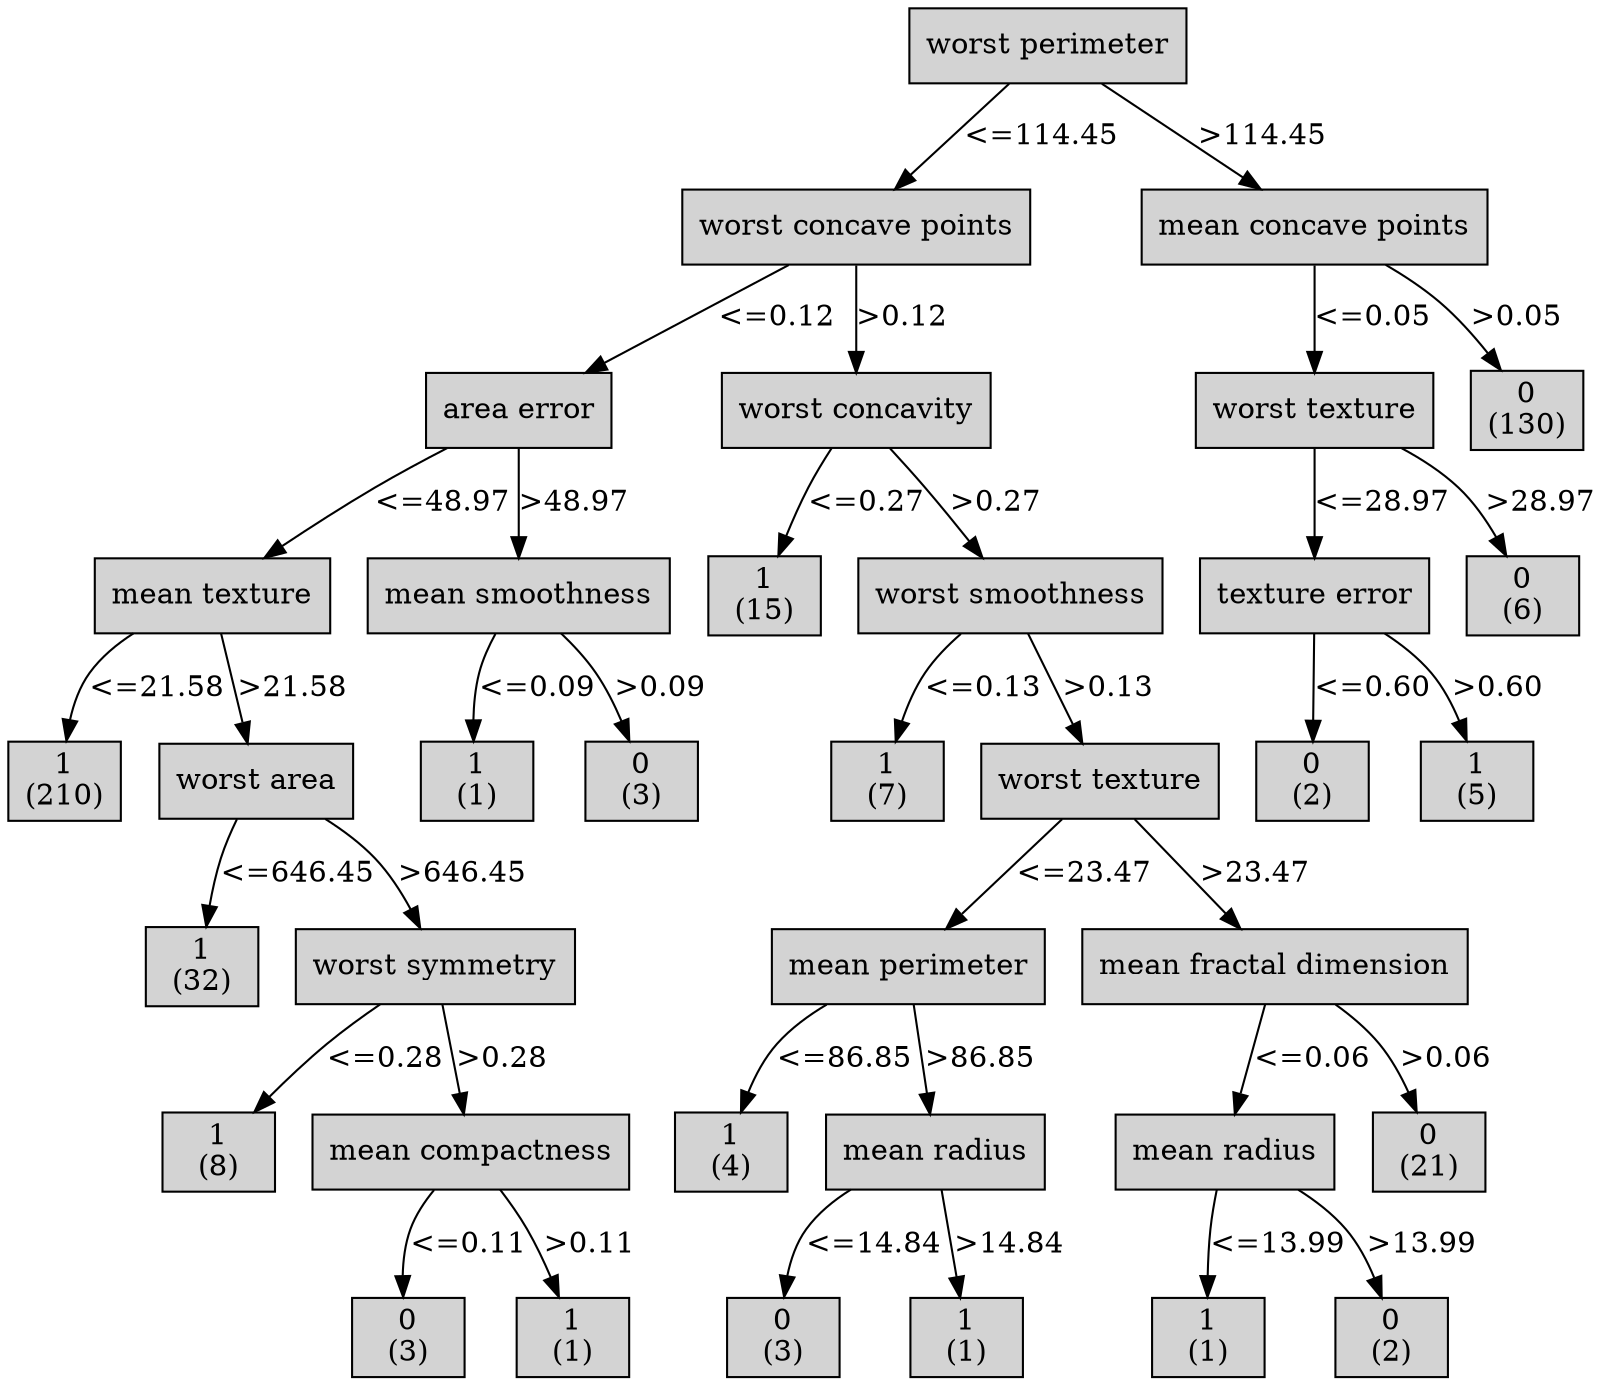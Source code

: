 digraph ID3_Tree {
"0" [shape=box, style=filled, label="worst perimeter
", weight=1]
"1" [shape=box, style=filled, label="worst concave points
", weight=2]
0 -> 1 [ label = "<=114.45"];
"2" [shape=box, style=filled, label="area error
", weight=3]
1 -> 2 [ label = "<=0.12"];
"3" [shape=box, style=filled, label="mean texture
", weight=4]
2 -> 3 [ label = "<=48.97"];
"4" [shape=box, style=filled, label="1
(210)
", weight=5]
3 -> 4 [ label = "<=21.58"];
"5" [shape=box, style=filled, label="worst area
", weight=5]
3 -> 5 [ label = ">21.58"];
"6" [shape=box, style=filled, label="1
(32)
", weight=6]
5 -> 6 [ label = "<=646.45"];
"7" [shape=box, style=filled, label="worst symmetry
", weight=6]
5 -> 7 [ label = ">646.45"];
"8" [shape=box, style=filled, label="1
(8)
", weight=7]
7 -> 8 [ label = "<=0.28"];
"9" [shape=box, style=filled, label="mean compactness
", weight=7]
7 -> 9 [ label = ">0.28"];
"10" [shape=box, style=filled, label="0
(3)
", weight=8]
9 -> 10 [ label = "<=0.11"];
"11" [shape=box, style=filled, label="1
(1)
", weight=8]
9 -> 11 [ label = ">0.11"];
"12" [shape=box, style=filled, label="mean smoothness
", weight=4]
2 -> 12 [ label = ">48.97"];
"13" [shape=box, style=filled, label="1
(1)
", weight=5]
12 -> 13 [ label = "<=0.09"];
"14" [shape=box, style=filled, label="0
(3)
", weight=5]
12 -> 14 [ label = ">0.09"];
"15" [shape=box, style=filled, label="worst concavity
", weight=3]
1 -> 15 [ label = ">0.12"];
"16" [shape=box, style=filled, label="1
(15)
", weight=4]
15 -> 16 [ label = "<=0.27"];
"17" [shape=box, style=filled, label="worst smoothness
", weight=4]
15 -> 17 [ label = ">0.27"];
"18" [shape=box, style=filled, label="1
(7)
", weight=5]
17 -> 18 [ label = "<=0.13"];
"19" [shape=box, style=filled, label="worst texture
", weight=5]
17 -> 19 [ label = ">0.13"];
"20" [shape=box, style=filled, label="mean perimeter
", weight=6]
19 -> 20 [ label = "<=23.47"];
"21" [shape=box, style=filled, label="1
(4)
", weight=7]
20 -> 21 [ label = "<=86.85"];
"22" [shape=box, style=filled, label="mean radius
", weight=7]
20 -> 22 [ label = ">86.85"];
"23" [shape=box, style=filled, label="0
(3)
", weight=8]
22 -> 23 [ label = "<=14.84"];
"24" [shape=box, style=filled, label="1
(1)
", weight=8]
22 -> 24 [ label = ">14.84"];
"25" [shape=box, style=filled, label="mean fractal dimension
", weight=6]
19 -> 25 [ label = ">23.47"];
"26" [shape=box, style=filled, label="mean radius
", weight=7]
25 -> 26 [ label = "<=0.06"];
"27" [shape=box, style=filled, label="1
(1)
", weight=8]
26 -> 27 [ label = "<=13.99"];
"28" [shape=box, style=filled, label="0
(2)
", weight=8]
26 -> 28 [ label = ">13.99"];
"29" [shape=box, style=filled, label="0
(21)
", weight=7]
25 -> 29 [ label = ">0.06"];
"30" [shape=box, style=filled, label="mean concave points
", weight=2]
0 -> 30 [ label = ">114.45"];
"31" [shape=box, style=filled, label="worst texture
", weight=3]
30 -> 31 [ label = "<=0.05"];
"32" [shape=box, style=filled, label="texture error
", weight=4]
31 -> 32 [ label = "<=28.97"];
"33" [shape=box, style=filled, label="0
(2)
", weight=5]
32 -> 33 [ label = "<=0.60"];
"34" [shape=box, style=filled, label="1
(5)
", weight=5]
32 -> 34 [ label = ">0.60"];
"35" [shape=box, style=filled, label="0
(6)
", weight=4]
31 -> 35 [ label = ">28.97"];
"36" [shape=box, style=filled, label="0
(130)
", weight=3]
30 -> 36 [ label = ">0.05"];
{rank=same; 0;};
{rank=same; 1;30;};
{rank=same; 2;15;31;36;};
{rank=same; 3;12;16;17;32;35;};
{rank=same; 4;5;13;14;18;19;33;34;};
{rank=same; 6;7;20;25;};
{rank=same; 8;9;21;22;26;29;};
{rank=same; 10;11;23;24;27;28;};
}